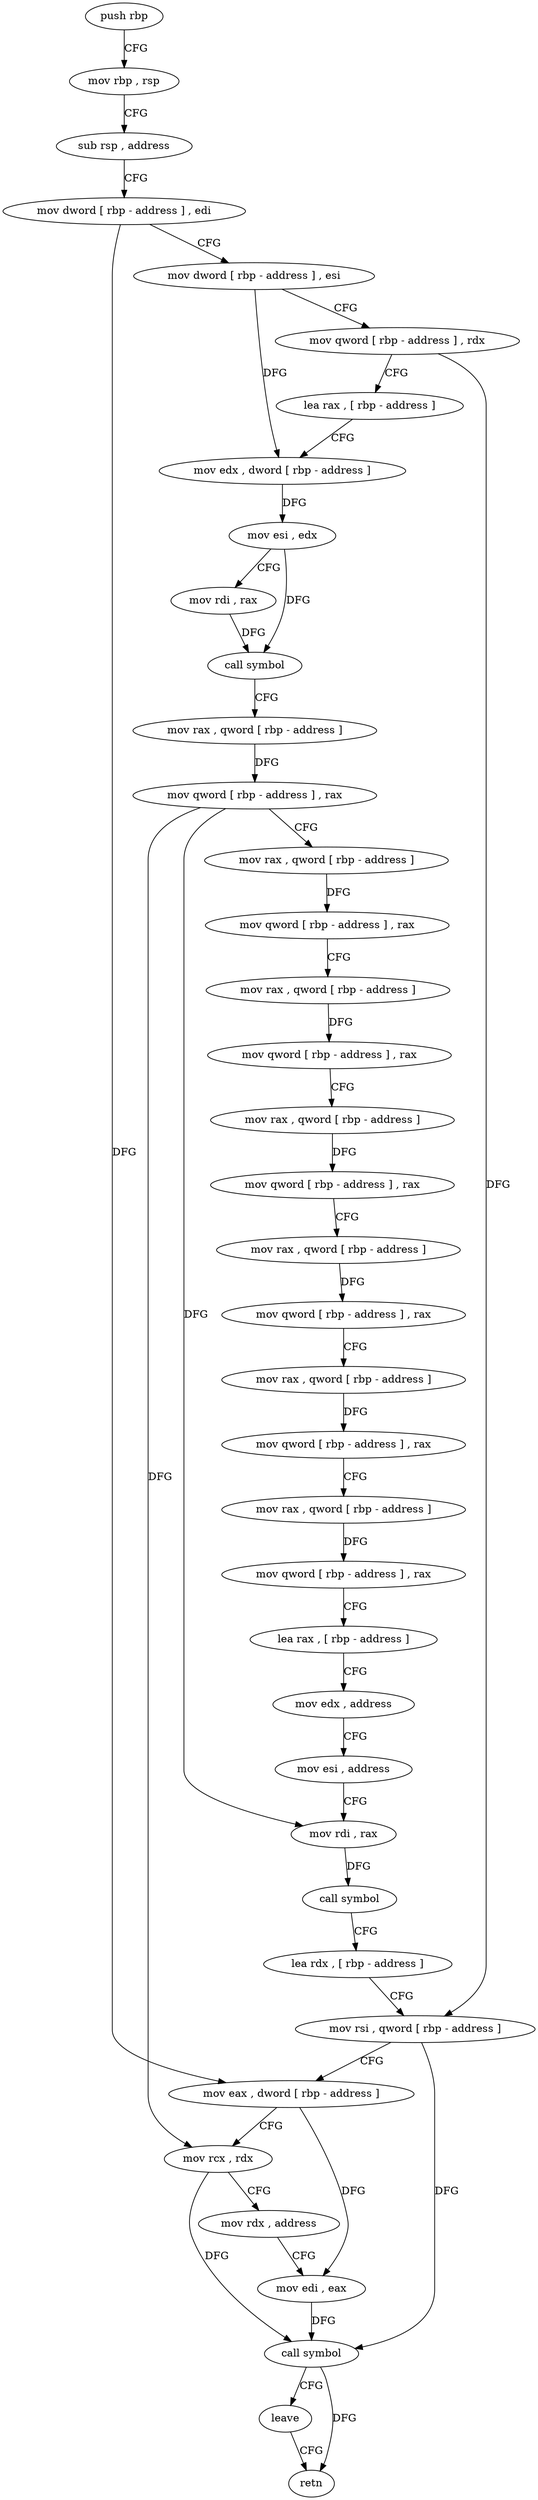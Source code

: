 digraph "func" {
"4364444" [label = "push rbp" ]
"4364445" [label = "mov rbp , rsp" ]
"4364448" [label = "sub rsp , address" ]
"4364455" [label = "mov dword [ rbp - address ] , edi" ]
"4364458" [label = "mov dword [ rbp - address ] , esi" ]
"4364461" [label = "mov qword [ rbp - address ] , rdx" ]
"4364465" [label = "lea rax , [ rbp - address ]" ]
"4364472" [label = "mov edx , dword [ rbp - address ]" ]
"4364475" [label = "mov esi , edx" ]
"4364477" [label = "mov rdi , rax" ]
"4364480" [label = "call symbol" ]
"4364485" [label = "mov rax , qword [ rbp - address ]" ]
"4364492" [label = "mov qword [ rbp - address ] , rax" ]
"4364496" [label = "mov rax , qword [ rbp - address ]" ]
"4364503" [label = "mov qword [ rbp - address ] , rax" ]
"4364507" [label = "mov rax , qword [ rbp - address ]" ]
"4364511" [label = "mov qword [ rbp - address ] , rax" ]
"4364515" [label = "mov rax , qword [ rbp - address ]" ]
"4364519" [label = "mov qword [ rbp - address ] , rax" ]
"4364523" [label = "mov rax , qword [ rbp - address ]" ]
"4364527" [label = "mov qword [ rbp - address ] , rax" ]
"4364531" [label = "mov rax , qword [ rbp - address ]" ]
"4364535" [label = "mov qword [ rbp - address ] , rax" ]
"4364539" [label = "mov rax , qword [ rbp - address ]" ]
"4364543" [label = "mov qword [ rbp - address ] , rax" ]
"4364547" [label = "lea rax , [ rbp - address ]" ]
"4364551" [label = "mov edx , address" ]
"4364556" [label = "mov esi , address" ]
"4364561" [label = "mov rdi , rax" ]
"4364564" [label = "call symbol" ]
"4364569" [label = "lea rdx , [ rbp - address ]" ]
"4364573" [label = "mov rsi , qword [ rbp - address ]" ]
"4364577" [label = "mov eax , dword [ rbp - address ]" ]
"4364580" [label = "mov rcx , rdx" ]
"4364583" [label = "mov rdx , address" ]
"4364590" [label = "mov edi , eax" ]
"4364592" [label = "call symbol" ]
"4364597" [label = "leave" ]
"4364598" [label = "retn" ]
"4364444" -> "4364445" [ label = "CFG" ]
"4364445" -> "4364448" [ label = "CFG" ]
"4364448" -> "4364455" [ label = "CFG" ]
"4364455" -> "4364458" [ label = "CFG" ]
"4364455" -> "4364577" [ label = "DFG" ]
"4364458" -> "4364461" [ label = "CFG" ]
"4364458" -> "4364472" [ label = "DFG" ]
"4364461" -> "4364465" [ label = "CFG" ]
"4364461" -> "4364573" [ label = "DFG" ]
"4364465" -> "4364472" [ label = "CFG" ]
"4364472" -> "4364475" [ label = "DFG" ]
"4364475" -> "4364477" [ label = "CFG" ]
"4364475" -> "4364480" [ label = "DFG" ]
"4364477" -> "4364480" [ label = "DFG" ]
"4364480" -> "4364485" [ label = "CFG" ]
"4364485" -> "4364492" [ label = "DFG" ]
"4364492" -> "4364496" [ label = "CFG" ]
"4364492" -> "4364561" [ label = "DFG" ]
"4364492" -> "4364580" [ label = "DFG" ]
"4364496" -> "4364503" [ label = "DFG" ]
"4364503" -> "4364507" [ label = "CFG" ]
"4364507" -> "4364511" [ label = "DFG" ]
"4364511" -> "4364515" [ label = "CFG" ]
"4364515" -> "4364519" [ label = "DFG" ]
"4364519" -> "4364523" [ label = "CFG" ]
"4364523" -> "4364527" [ label = "DFG" ]
"4364527" -> "4364531" [ label = "CFG" ]
"4364531" -> "4364535" [ label = "DFG" ]
"4364535" -> "4364539" [ label = "CFG" ]
"4364539" -> "4364543" [ label = "DFG" ]
"4364543" -> "4364547" [ label = "CFG" ]
"4364547" -> "4364551" [ label = "CFG" ]
"4364551" -> "4364556" [ label = "CFG" ]
"4364556" -> "4364561" [ label = "CFG" ]
"4364561" -> "4364564" [ label = "DFG" ]
"4364564" -> "4364569" [ label = "CFG" ]
"4364569" -> "4364573" [ label = "CFG" ]
"4364573" -> "4364577" [ label = "CFG" ]
"4364573" -> "4364592" [ label = "DFG" ]
"4364577" -> "4364580" [ label = "CFG" ]
"4364577" -> "4364590" [ label = "DFG" ]
"4364580" -> "4364583" [ label = "CFG" ]
"4364580" -> "4364592" [ label = "DFG" ]
"4364583" -> "4364590" [ label = "CFG" ]
"4364590" -> "4364592" [ label = "DFG" ]
"4364592" -> "4364597" [ label = "CFG" ]
"4364592" -> "4364598" [ label = "DFG" ]
"4364597" -> "4364598" [ label = "CFG" ]
}
